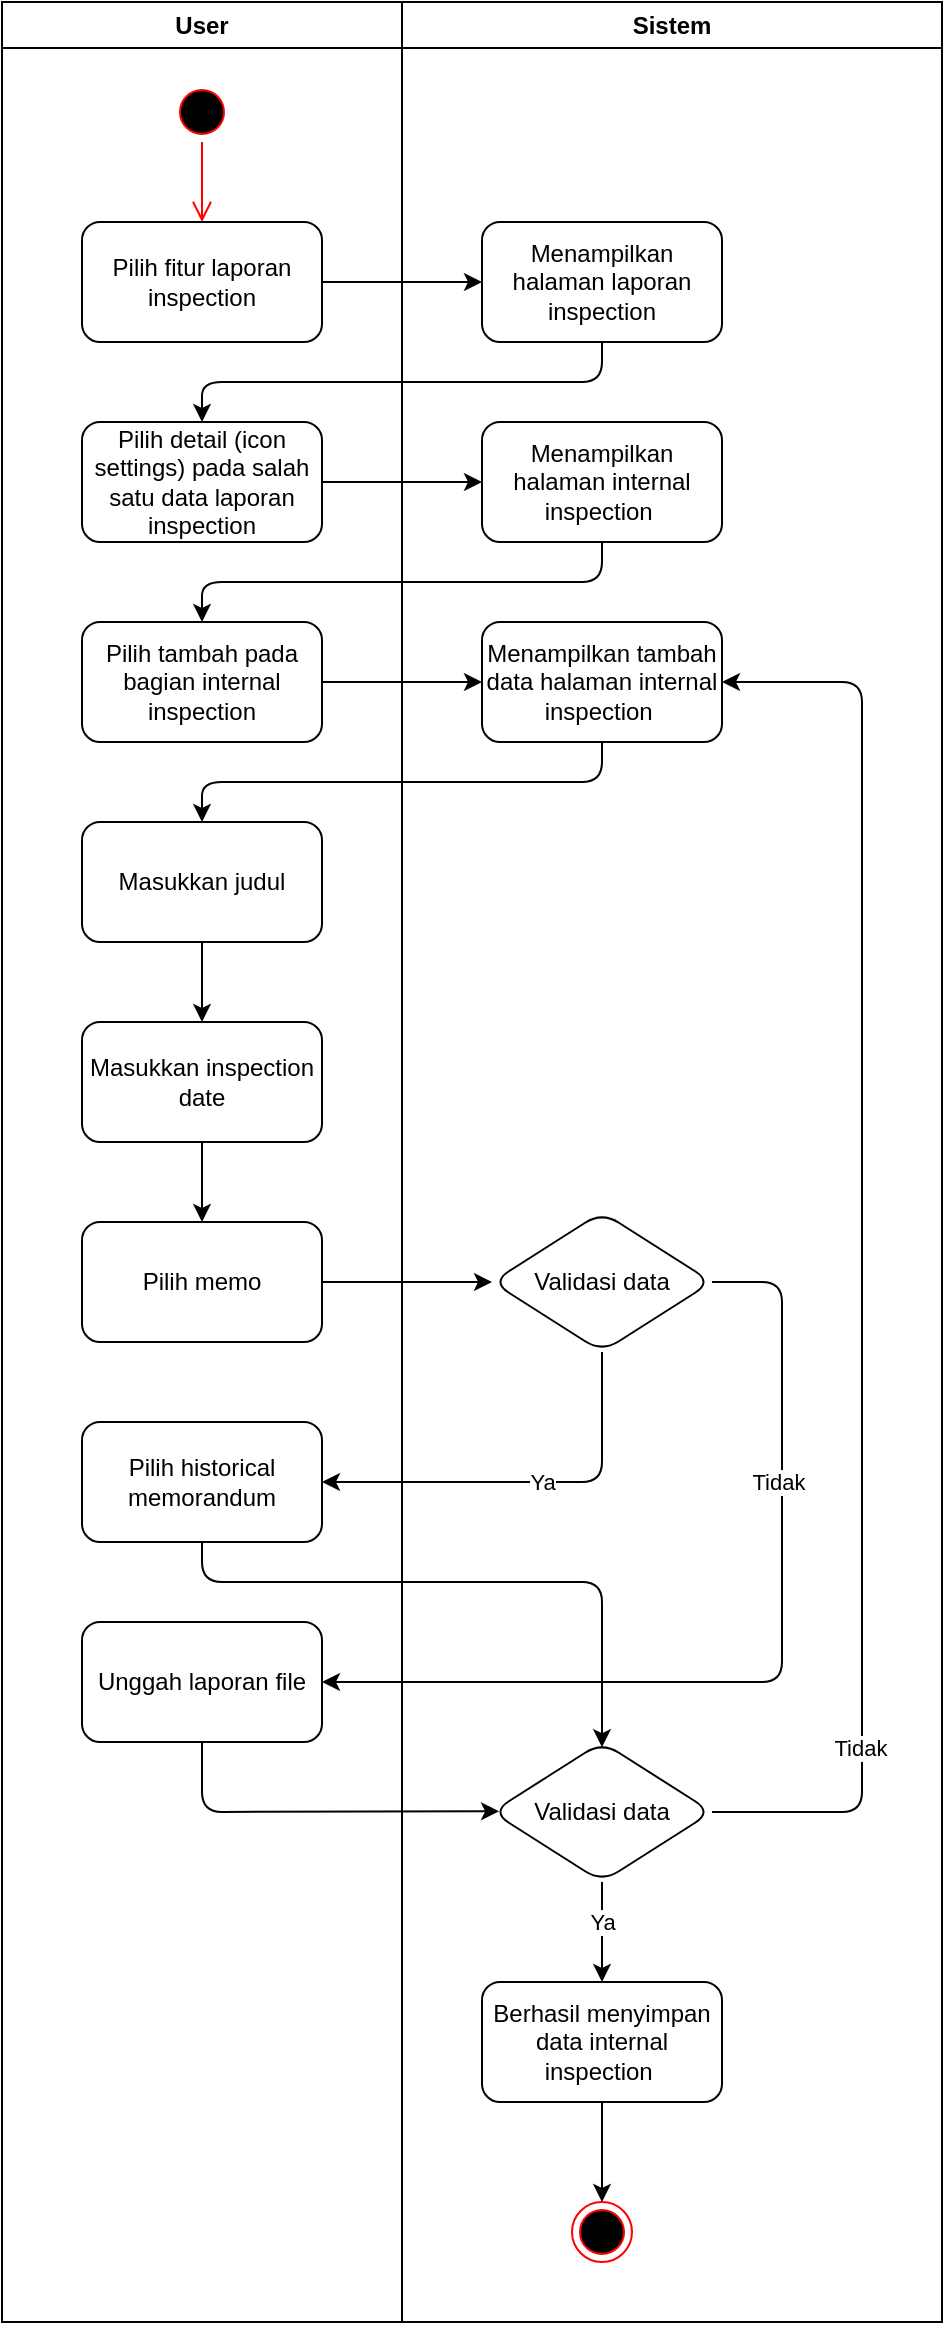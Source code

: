 <mxfile>
    <diagram id="_tZO-aY716fYSMKvTvZ6" name="Page-1">
        <mxGraphModel dx="1531" dy="634" grid="1" gridSize="10" guides="1" tooltips="1" connect="1" arrows="1" fold="1" page="1" pageScale="1" pageWidth="850" pageHeight="1100" math="0" shadow="0">
            <root>
                <mxCell id="0"/>
                <mxCell id="1" parent="0"/>
                <mxCell id="2" value="User" style="swimlane;whiteSpace=wrap;html=1;" vertex="1" parent="1">
                    <mxGeometry x="80" y="80" width="200" height="1160" as="geometry"/>
                </mxCell>
                <mxCell id="6" value="" style="ellipse;html=1;shape=startState;fillColor=#000000;strokeColor=#ff0000;" vertex="1" parent="2">
                    <mxGeometry x="85" y="40" width="30" height="30" as="geometry"/>
                </mxCell>
                <mxCell id="7" value="" style="edgeStyle=orthogonalEdgeStyle;html=1;verticalAlign=bottom;endArrow=open;endSize=8;strokeColor=#ff0000;entryX=0.5;entryY=0;entryDx=0;entryDy=0;" edge="1" source="6" parent="2" target="8">
                    <mxGeometry relative="1" as="geometry">
                        <mxPoint x="100" y="130" as="targetPoint"/>
                    </mxGeometry>
                </mxCell>
                <mxCell id="8" value="Pilih fitur laporan inspection" style="rounded=1;whiteSpace=wrap;html=1;" vertex="1" parent="2">
                    <mxGeometry x="40" y="110" width="120" height="60" as="geometry"/>
                </mxCell>
                <mxCell id="11" value="Pilih detail (icon settings) pada salah satu data laporan inspection" style="rounded=1;whiteSpace=wrap;html=1;" vertex="1" parent="2">
                    <mxGeometry x="40" y="210" width="120" height="60" as="geometry"/>
                </mxCell>
                <mxCell id="15" value="Pilih tambah pada bagian internal inspection" style="rounded=1;whiteSpace=wrap;html=1;" vertex="1" parent="2">
                    <mxGeometry x="40" y="310" width="120" height="60" as="geometry"/>
                </mxCell>
                <mxCell id="19" value="Masukkan judul" style="rounded=1;whiteSpace=wrap;html=1;" vertex="1" parent="2">
                    <mxGeometry x="40" y="410" width="120" height="60" as="geometry"/>
                </mxCell>
                <mxCell id="26" value="" style="edgeStyle=none;html=1;" edge="1" parent="2" source="21" target="25">
                    <mxGeometry relative="1" as="geometry"/>
                </mxCell>
                <mxCell id="21" value="Masukkan inspection date" style="rounded=1;whiteSpace=wrap;html=1;" vertex="1" parent="2">
                    <mxGeometry x="40" y="510" width="120" height="60" as="geometry"/>
                </mxCell>
                <mxCell id="22" value="" style="edgeStyle=none;html=1;" edge="1" parent="2" source="19" target="21">
                    <mxGeometry relative="1" as="geometry"/>
                </mxCell>
                <mxCell id="25" value="Pilih memo" style="rounded=1;whiteSpace=wrap;html=1;" vertex="1" parent="2">
                    <mxGeometry x="40" y="610" width="120" height="60" as="geometry"/>
                </mxCell>
                <mxCell id="29" value="Pilih historical memorandum" style="whiteSpace=wrap;html=1;rounded=1;" vertex="1" parent="2">
                    <mxGeometry x="40" y="710" width="120" height="60" as="geometry"/>
                </mxCell>
                <mxCell id="32" value="Unggah laporan file" style="whiteSpace=wrap;html=1;rounded=1;" vertex="1" parent="2">
                    <mxGeometry x="40" y="810" width="120" height="60" as="geometry"/>
                </mxCell>
                <mxCell id="3" value="Sistem" style="swimlane;whiteSpace=wrap;html=1;" vertex="1" parent="1">
                    <mxGeometry x="280" y="80" width="270" height="1160" as="geometry"/>
                </mxCell>
                <mxCell id="9" value="Menampilkan halaman laporan inspection" style="rounded=1;whiteSpace=wrap;html=1;" vertex="1" parent="3">
                    <mxGeometry x="40" y="110" width="120" height="60" as="geometry"/>
                </mxCell>
                <mxCell id="13" value="Menampilkan halaman internal inspection&amp;nbsp;" style="rounded=1;whiteSpace=wrap;html=1;" vertex="1" parent="3">
                    <mxGeometry x="40" y="210" width="120" height="60" as="geometry"/>
                </mxCell>
                <mxCell id="17" value="Menampilkan tambah data halaman internal inspection&amp;nbsp;" style="rounded=1;whiteSpace=wrap;html=1;" vertex="1" parent="3">
                    <mxGeometry x="40" y="310" width="120" height="60" as="geometry"/>
                </mxCell>
                <mxCell id="27" value="Validasi data" style="rhombus;whiteSpace=wrap;html=1;rounded=1;" vertex="1" parent="3">
                    <mxGeometry x="45" y="605" width="110" height="70" as="geometry"/>
                </mxCell>
                <mxCell id="42" value="" style="edgeStyle=none;html=1;" edge="1" parent="3" source="38" target="41">
                    <mxGeometry relative="1" as="geometry"/>
                </mxCell>
                <mxCell id="43" value="Ya" style="edgeLabel;html=1;align=center;verticalAlign=middle;resizable=0;points=[];" vertex="1" connectable="0" parent="42">
                    <mxGeometry x="-0.2" relative="1" as="geometry">
                        <mxPoint as="offset"/>
                    </mxGeometry>
                </mxCell>
                <mxCell id="45" style="edgeStyle=none;html=1;entryX=1;entryY=0.5;entryDx=0;entryDy=0;" edge="1" parent="3" source="38" target="17">
                    <mxGeometry relative="1" as="geometry">
                        <Array as="points">
                            <mxPoint x="230" y="905"/>
                            <mxPoint x="230" y="340"/>
                        </Array>
                    </mxGeometry>
                </mxCell>
                <mxCell id="46" value="Tidak" style="edgeLabel;html=1;align=center;verticalAlign=middle;resizable=0;points=[];" vertex="1" connectable="0" parent="45">
                    <mxGeometry x="-0.697" y="1" relative="1" as="geometry">
                        <mxPoint as="offset"/>
                    </mxGeometry>
                </mxCell>
                <mxCell id="38" value="Validasi data" style="rhombus;whiteSpace=wrap;html=1;rounded=1;" vertex="1" parent="3">
                    <mxGeometry x="45" y="870" width="110" height="70" as="geometry"/>
                </mxCell>
                <mxCell id="50" value="" style="edgeStyle=none;html=1;" edge="1" parent="3" source="41" target="49">
                    <mxGeometry relative="1" as="geometry"/>
                </mxCell>
                <mxCell id="41" value="Berhasil menyimpan data&amp;nbsp;&lt;span style=&quot;color: rgb(0, 0, 0);&quot;&gt;internal inspection&amp;nbsp;&lt;/span&gt;" style="whiteSpace=wrap;html=1;rounded=1;" vertex="1" parent="3">
                    <mxGeometry x="40" y="990" width="120" height="60" as="geometry"/>
                </mxCell>
                <mxCell id="49" value="" style="ellipse;html=1;shape=endState;fillColor=#000000;strokeColor=#ff0000;" vertex="1" parent="3">
                    <mxGeometry x="85" y="1100" width="30" height="30" as="geometry"/>
                </mxCell>
                <mxCell id="10" value="" style="edgeStyle=none;html=1;" edge="1" parent="1" source="8" target="9">
                    <mxGeometry relative="1" as="geometry"/>
                </mxCell>
                <mxCell id="12" value="" style="edgeStyle=none;html=1;exitX=0.5;exitY=1;exitDx=0;exitDy=0;entryX=0.5;entryY=0;entryDx=0;entryDy=0;" edge="1" parent="1" source="9" target="11">
                    <mxGeometry relative="1" as="geometry">
                        <Array as="points">
                            <mxPoint x="380" y="270"/>
                            <mxPoint x="180" y="270"/>
                        </Array>
                    </mxGeometry>
                </mxCell>
                <mxCell id="14" value="" style="edgeStyle=none;html=1;" edge="1" parent="1" source="11" target="13">
                    <mxGeometry relative="1" as="geometry"/>
                </mxCell>
                <mxCell id="16" value="" style="edgeStyle=none;html=1;exitX=0.5;exitY=1;exitDx=0;exitDy=0;" edge="1" parent="1" source="13" target="15">
                    <mxGeometry relative="1" as="geometry">
                        <Array as="points">
                            <mxPoint x="380" y="370"/>
                            <mxPoint x="180" y="370"/>
                        </Array>
                    </mxGeometry>
                </mxCell>
                <mxCell id="18" value="" style="edgeStyle=none;html=1;" edge="1" parent="1" source="15" target="17">
                    <mxGeometry relative="1" as="geometry"/>
                </mxCell>
                <mxCell id="20" value="" style="edgeStyle=none;html=1;exitX=0.5;exitY=1;exitDx=0;exitDy=0;entryX=0.5;entryY=0;entryDx=0;entryDy=0;" edge="1" parent="1" source="17" target="19">
                    <mxGeometry relative="1" as="geometry">
                        <Array as="points">
                            <mxPoint x="380" y="470"/>
                            <mxPoint x="180" y="470"/>
                        </Array>
                    </mxGeometry>
                </mxCell>
                <mxCell id="28" value="" style="edgeStyle=none;html=1;" edge="1" parent="1" source="25" target="27">
                    <mxGeometry relative="1" as="geometry"/>
                </mxCell>
                <mxCell id="31" value="" style="edgeStyle=none;html=1;" edge="1" parent="1" source="27" target="29">
                    <mxGeometry relative="1" as="geometry">
                        <Array as="points">
                            <mxPoint x="380" y="820"/>
                        </Array>
                    </mxGeometry>
                </mxCell>
                <mxCell id="34" value="Ya" style="edgeLabel;html=1;align=center;verticalAlign=middle;resizable=0;points=[];" vertex="1" connectable="0" parent="31">
                    <mxGeometry x="-0.268" y="1" relative="1" as="geometry">
                        <mxPoint x="-20" y="-1" as="offset"/>
                    </mxGeometry>
                </mxCell>
                <mxCell id="33" value="" style="edgeStyle=none;html=1;" edge="1" parent="1" source="27" target="32">
                    <mxGeometry relative="1" as="geometry">
                        <Array as="points">
                            <mxPoint x="470" y="720"/>
                            <mxPoint x="470" y="920"/>
                        </Array>
                    </mxGeometry>
                </mxCell>
                <mxCell id="35" value="Tidak" style="edgeLabel;html=1;align=center;verticalAlign=middle;resizable=0;points=[];" vertex="1" connectable="0" parent="33">
                    <mxGeometry x="-0.061" y="-2" relative="1" as="geometry">
                        <mxPoint y="-84" as="offset"/>
                    </mxGeometry>
                </mxCell>
                <mxCell id="39" style="edgeStyle=none;html=1;entryX=0.032;entryY=0.495;entryDx=0;entryDy=0;entryPerimeter=0;exitX=0.5;exitY=1;exitDx=0;exitDy=0;" edge="1" parent="1" source="32" target="38">
                    <mxGeometry relative="1" as="geometry">
                        <Array as="points">
                            <mxPoint x="180" y="985"/>
                        </Array>
                    </mxGeometry>
                </mxCell>
                <mxCell id="40" style="edgeStyle=none;html=1;entryX=0.5;entryY=0.037;entryDx=0;entryDy=0;entryPerimeter=0;" edge="1" parent="1" source="29" target="38">
                    <mxGeometry relative="1" as="geometry">
                        <mxPoint x="380" y="950" as="targetPoint"/>
                        <Array as="points">
                            <mxPoint x="180" y="870"/>
                            <mxPoint x="380" y="870"/>
                        </Array>
                    </mxGeometry>
                </mxCell>
            </root>
        </mxGraphModel>
    </diagram>
</mxfile>
